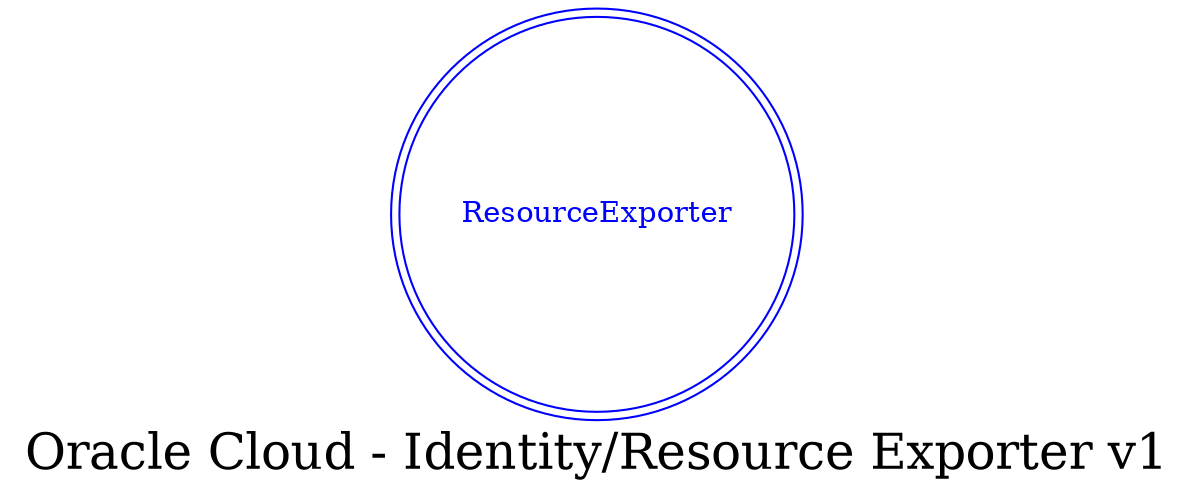 digraph LexiconGraph {
graph[label="Oracle Cloud - Identity/Resource Exporter v1", fontsize=24]
splines=true
"ResourceExporter" [color=blue, fontcolor=blue, shape=doublecircle]
}
